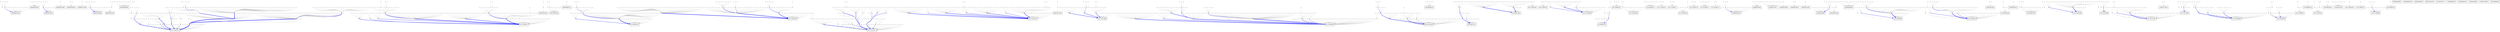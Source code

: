 digraph G {
node[shape=point, rank=same];
edge[color=gray];
"00000000010" -> "00000001011" ;
"00000000011" -> "00000001011" ;
"00000000110" -> "00000001111" ;
"00000000111" -> "00000001111" ;
"00000001010" -> "00000001001" ;
"00000001011" -> "00000001001" ;
"00000001100" -> "00000001000" ;
"00000001101" -> "00000001001" ;
"00000001110" -> "00000001001" ;
"00000010010" -> "00000011011" ;
"00000010011" -> "00000011011" ;
"00000010100" -> "00000010000" ;
"00000010101" -> "00000010001" ;
"00000010110" -> "00000011011" ;
"00000010111" -> "00000011011" ;
"00000011010" -> "00000011001" ;
"00000011100" -> "00000011000" ;
"00000011101" -> "00000011001" ;
"00000011110" -> "00000011001" ;
"00000011111" -> "00000011001" ;
"00000100010" -> "00000100000" ;
"00000100011" -> "00000100001" ;
"00000100101" -> "00000100100" ;
"00000100110" -> "00000100100" ;
"00000100111" -> "00000100101" ;
"00000101000" -> "00000000000" ;
"00000101001" -> "00000000000" ;
"00000101010" -> "00000001000" ;
"00000101011" -> "00000001001" ;
"00000101100" -> "00000000000" ;
"00000101101" -> "00000000000" ;
"00000101110" -> "00000001000" ;
"00000101111" -> "00000001001" ;
"00000110000" -> "00000100000" ;
"00000110001" -> "00000100000" ;
"00000110010" -> "00000100000" ;
"00000110011" -> "00000100001" ;
"00000110100" -> "00000100000" ;
"00000110101" -> "00000100000" ;
"00000110110" -> "00000100000" ;
"00000110111" -> "00000100001" ;
"00000111000" -> "00000000000" ;
"00000111001" -> "00000000000" ;
"00000111010" -> "00000001000" ;
"00000111011" -> "00000001001" ;
"00000111100" -> "00000000000" ;
"00000111101" -> "00000000000" ;
"00000111110" -> "00000001000" ;
"00000111111" -> "00000001001" ;
"00001000000" -> "00011000000" ;
"00001000010" -> "00011001011" ;
"00001000011" -> "00001001011" ;
"00001000100" -> "00010000100" ;
"00001000101" -> "00000000101" ;
"00001000110" -> "00010001111" ;
"00001000111" -> "00000001111" ;
"00001001000" -> "00011001000" ;
"00001001010" -> "00011001001" ;
"00001001011" -> "00001001001" ;
"00001001100" -> "00010001000" ;
"00001001101" -> "00000001001" ;
"00001001110" -> "00010001001" ;
"00001001111" -> "00000001001" ;
"00001010000" -> "00011010000" ;
"00001010010" -> "00011011011" ;
"00001010011" -> "00001011011" ;
"00001010100" -> "00010010000" ;
"00001010101" -> "00000010001" ;
"00001010110" -> "00010011011" ;
"00001010111" -> "00000011011" ;
"00001011000" -> "00011011000" ;
"00001011010" -> "00011011001" ;
"00001011011" -> "00001011001" ;
"00001011100" -> "00010011000" ;
"00001011101" -> "00000011001" ;
"00001011110" -> "00010011001" ;
"00001011111" -> "00000011001" ;
"00001100000" -> "00010100000" ;
"00001100001" -> "00000100000" ;
"00001100010" -> "00010100000" ;
"00001100011" -> "00000100001" ;
"00001100100" -> "00010100100" ;
"00001100101" -> "00000100100" ;
"00001100110" -> "00010100100" ;
"00001100111" -> "00000100101" ;
"00001101000" -> "00010000000" ;
"00001101001" -> "00000000000" ;
"00001101010" -> "00010001000" ;
"00001101011" -> "00000001001" ;
"00001101100" -> "00010000000" ;
"00001101101" -> "00000000000" ;
"00001101110" -> "00010001000" ;
"00001101111" -> "00000001001" ;
"00001110000" -> "00010100000" ;
"00001110001" -> "00000100000" ;
"00001110010" -> "00010100000" ;
"00001110011" -> "00000100001" ;
"00001110100" -> "00010100000" ;
"00001110101" -> "00000100000" ;
"00001110110" -> "00010100000" ;
"00001110111" -> "00000100001" ;
"00001111000" -> "00010000000" ;
"00001111001" -> "00000000000" ;
"00001111010" -> "00010001000" ;
"00001111011" -> "00000001001" ;
"00001111100" -> "00010000000" ;
"00001111101" -> "00000000000" ;
"00001111110" -> "00010001000" ;
"00001111111" -> "00000001001" ;
"00010000001" -> "00101000001" ;
"00010000010" -> "00111001011" ;
"00010000011" -> "00101001011" ;
"00010000100" -> "00110000100" ;
"00010000101" -> "00100000101" ;
"00010000110" -> "00110001111" ;
"00010000111" -> "00100001111" ;
"00010001001" -> "00101001001" ;
"00010001010" -> "00111001001" ;
"00010001011" -> "00101001001" ;
"00010001100" -> "00110001000" ;
"00010001101" -> "00100001001" ;
"00010001110" -> "00110001001" ;
"00010001111" -> "00100001001" ;
"00010010000" -> "00111010000" ;
"00010010001" -> "00101010001" ;
"00010010010" -> "00111011011" ;
"00010010011" -> "00101011011" ;
"00010010100" -> "00110010000" ;
"00010010101" -> "00100010001" ;
"00010010110" -> "00110011011" ;
"00010010111" -> "00100011011" ;
"00010011000" -> "00111011000" ;
"00010011001" -> "00101011001" ;
"00010011010" -> "00111011001" ;
"00010011011" -> "00101011001" ;
"00010011100" -> "00110011000" ;
"00010011101" -> "00100011001" ;
"00010011110" -> "00110011001" ;
"00010011111" -> "00100011001" ;
"00010100001" -> "00100100000" ;
"00010100010" -> "00110100000" ;
"00010100011" -> "00100100001" ;
"00010100100" -> "00110100100" ;
"00010100101" -> "00100100100" ;
"00010100110" -> "00110100100" ;
"00010100111" -> "00100100101" ;
"00010101000" -> "00110000000" ;
"00010101001" -> "00100000000" ;
"00010101010" -> "00110001000" ;
"00010101011" -> "00100001001" ;
"00010101100" -> "00110000000" ;
"00010101101" -> "00100000000" ;
"00010101110" -> "00110001000" ;
"00010101111" -> "00100001001" ;
"00010110000" -> "00110100000" ;
"00010110001" -> "00100100000" ;
"00010110010" -> "00110100000" ;
"00010110011" -> "00100100001" ;
"00010110100" -> "00110100000" ;
"00010110101" -> "00100100000" ;
"00010110110" -> "00110100000" ;
"00010110111" -> "00100100001" ;
"00010111000" -> "00110000000" ;
"00010111001" -> "00100000000" ;
"00010111010" -> "00110001000" ;
"00010111011" -> "00100001001" ;
"00010111100" -> "00110000000" ;
"00010111101" -> "00100000000" ;
"00010111110" -> "00110001000" ;
"00010111111" -> "00100001001" ;
"00011000000" -> "00111000000" ;
"00011000001" -> "00111000001" ;
"00011000010" -> "00111001011" ;
"00011000011" -> "00111001011" ;
"00011000100" -> "00111000100" ;
"00011000101" -> "00111000101" ;
"00011000110" -> "00111001111" ;
"00011000111" -> "00111001111" ;
"00011001000" -> "00111001000" ;
"00011001001" -> "00111001001" ;
"00011001010" -> "00111001001" ;
"00011001011" -> "00111001001" ;
"00011001100" -> "00111001000" ;
"00011001101" -> "00111001001" ;
"00011001110" -> "00111001001" ;
"00011001111" -> "00111001001" ;
"00011010000" -> "00111010000" ;
"00011010001" -> "00111010001" ;
"00011010010" -> "00111011011" ;
"00011010011" -> "00111011011" ;
"00011010100" -> "00111010000" ;
"00011010101" -> "00111010001" ;
"00011010110" -> "00111011011" ;
"00011010111" -> "00111011011" ;
"00011011000" -> "00111011000" ;
"00011011001" -> "00111011001" ;
"00011011010" -> "00111011001" ;
"00011011011" -> "00111011001" ;
"00011011100" -> "00111011000" ;
"00011011101" -> "00111011001" ;
"00011011110" -> "00111011001" ;
"00011011111" -> "00111011001" ;
"00011100000" -> "00111100000" ;
"00011100001" -> "00111100000" ;
"00011100010" -> "00111100000" ;
"00011100011" -> "00111100001" ;
"00011100100" -> "00110100100" ;
"00011100101" -> "00110100100" ;
"00011100110" -> "00110100100" ;
"00011100111" -> "00110100101" ;
"00011101000" -> "00111000000" ;
"00011101001" -> "00111000000" ;
"00011101010" -> "00111001000" ;
"00011101011" -> "00111001001" ;
"00011101100" -> "00110000000" ;
"00011101101" -> "00110000000" ;
"00011101110" -> "00110001000" ;
"00011101111" -> "00110001001" ;
"00011110000" -> "00111100000" ;
"00011110001" -> "00111100000" ;
"00011110010" -> "00111100000" ;
"00011110011" -> "00111100001" ;
"00011110100" -> "00110100000" ;
"00011110101" -> "00110100000" ;
"00011110110" -> "00110100000" ;
"00011110111" -> "00110100001" ;
"00011111000" -> "00111000000" ;
"00011111001" -> "00111000000" ;
"00011111010" -> "00111001000" ;
"00011111011" -> "00111001001" ;
"00011111100" -> "00110000000" ;
"00011111101" -> "00110000000" ;
"00011111110" -> "00110001000" ;
"00011111111" -> "00110001001" ;
"00100000001" -> "01100000001" ;
"00100000010" -> "01110001011" ;
"00100000011" -> "01100001011" ;
"00100000100" -> "00110000100" ;
"00100000110" -> "00110001111" ;
"00100001010" -> "01110001001" ;
"00100000000" -> "01110000000" [penwidth=3.52636, color=blue];
"00010100000" -> "00110100000" [penwidth=1.94591, color=blue];
"00010000000" -> "00111000000" [penwidth=1.60944, color=blue];
"00000001111" -> "00000001001" [penwidth=1.38629, color=blue];
"00000011011" -> "00000011001" [penwidth=1.79176, color=blue];
"00000100001" -> "00000100000" [penwidth=1.94591, color=blue];
"00010001000" -> "00111001000" [penwidth=1.79176, color=blue];
"00100000111" -> "00100001111" [penwidth=1.38629, color=blue];
"00100001000" -> "01110001000" [penwidth=2.30259, color=blue];
"00100001001" -> "01100001001" [penwidth=4.11087, color=blue];
"00100001011" -> "01100001001" [penwidth=1.94591, color=blue];
"00100001100" -> "00110001000" ;
"00100001101" -> "00100001001" ;
"00100001110" -> "00110001001" ;
"00100001111" -> "00100001001" [penwidth=2.70805, color=blue];
"00100010000" -> "01110010000" ;
"00100010001" -> "01100010001" [penwidth=2.07944, color=blue];
"00100010010" -> "01110011011" ;
"00100010011" -> "01100011011" [penwidth=1.38629, color=blue];
"00100010100" -> "00110010000" ;
"00100010101" -> "00100010001" ;
"00100010110" -> "00110011011" ;
"00100010111" -> "00100011011" ;
"00100011000" -> "01110011000" [penwidth=1.38629, color=blue];
"00100011001" -> "01100011001" [penwidth=2.99573, color=blue];
"00100011010" -> "01110011001" ;
"00100011011" -> "01100011001" [penwidth=2.89037, color=blue];
"00100011100" -> "00110011000" ;
"00100011101" -> "00100011001" ;
"00100011110" -> "00110011001" ;
"00100011111" -> "00100011001" ;
"00100100000" -> "01110100000" [penwidth=3.21888, color=blue];
"00100100001" -> "01100100000" [penwidth=2.70805, color=blue];
"00100100010" -> "01110100000" ;
"00100100011" -> "01100100001" [penwidth=1.38629, color=blue];
"00100100100" -> "00110100100" [penwidth=3.09104, color=blue];
"00100100101" -> "00100100100" [penwidth=2.30259, color=blue];
"00100100110" -> "00110100100" ;
"00100100111" -> "00100100101" [penwidth=1.38629, color=blue];
"00100101000" -> "01110000000" ;
"00100101001" -> "01100000000" ;
"00100101010" -> "01110001000" ;
"00100101011" -> "01100001001" ;
"00100101100" -> "00110000000" ;
"00100101101" -> "00100000000" ;
"00100101110" -> "00110001000" ;
"00100101111" -> "00100001001" ;
"00100110000" -> "01110100000" ;
"00100110001" -> "01100100000" ;
"00100110010" -> "01110100000" ;
"00100110011" -> "01100100001" ;
"00100110100" -> "00110100000" ;
"00100110101" -> "00100100000" ;
"00100110110" -> "00110100000" ;
"00100110111" -> "00100100001" ;
"00100111000" -> "01110000000" ;
"00100111001" -> "01100000000" ;
"00100111010" -> "01110001000" ;
"00100111011" -> "01100001001" ;
"00100111100" -> "00110000000" ;
"00100111101" -> "00100000000" ;
"00100111110" -> "00110001000" ;
"00100111111" -> "00100001001" ;
"00101000000" -> "01111000000" ;
"00101000001" -> "01111000001" [penwidth=1.38629, color=blue];
"00101000010" -> "01111001011" ;
"00101000011" -> "01111001011" ;
"00101000100" -> "00110000100" ;
"00101000101" -> "00110000101" ;
"00101000110" -> "00110001111" ;
"00101000111" -> "00110001111" ;
"00101001000" -> "01111001000" ;
"00101001001" -> "01111001001" [penwidth=2.07944, color=blue];
"00101001010" -> "01111001001" ;
"00101001011" -> "01111001001" [penwidth=1.38629, color=blue];
"00101001100" -> "00110001000" ;
"00101001101" -> "00110001001" ;
"00101001110" -> "00110001001" ;
"00101001111" -> "00110001001" ;
"00101010000" -> "01111010000" ;
"00101010001" -> "01111010001" [penwidth=1.38629, color=blue];
"00101010010" -> "01111011011" ;
"00101010011" -> "01111011011" ;
"00101010100" -> "00110010000" ;
"00101010101" -> "00110010001" ;
"00101010110" -> "00110011011" ;
"00101010111" -> "00110011011" ;
"00101011000" -> "01111011000" ;
"00101011001" -> "01111011001" [penwidth=2.19722, color=blue];
"00101011010" -> "01111011001" ;
"00101011011" -> "01111011001" [penwidth=1.38629, color=blue];
"00101011100" -> "00110011000" ;
"00101011101" -> "00110011001" ;
"00101011110" -> "00110011001" ;
"00101011111" -> "00110011001" ;
"00101100000" -> "01110100000" ;
"00101100001" -> "01110100000" ;
"00101100010" -> "01110100000" ;
"00101100011" -> "01110100001" ;
"00101100100" -> "00110100100" ;
"00101100101" -> "00110100100" ;
"00101100110" -> "00110100100" ;
"00101100111" -> "00110100101" ;
"00101101000" -> "01110000000" ;
"00101101001" -> "01110000000" ;
"00101101010" -> "01110001000" ;
"00101101011" -> "01110001001" ;
"00101101100" -> "00110000000" ;
"00101101101" -> "00110000000" ;
"00101101110" -> "00110001000" ;
"00101101111" -> "00110001001" ;
"00101110000" -> "01110100000" ;
"00101110001" -> "01110100000" ;
"00101110010" -> "01110100000" ;
"00101110011" -> "01110100001" ;
"00101110100" -> "00110100000" ;
"00101110101" -> "00110100000" ;
"00101110110" -> "00110100000" ;
"00101110111" -> "00110100001" ;
"00101111000" -> "01110000000" ;
"00101111001" -> "01110000000" ;
"00101111010" -> "01110001000" ;
"00101111011" -> "01110001001" ;
"00101111100" -> "00110000000" ;
"00101111101" -> "00110000000" ;
"00101111110" -> "00110001000" ;
"00101111111" -> "00110001001" ;
"00110000000" -> "01111000000" [penwidth=4.04305, color=blue];
"00110000001" -> "01111000001" ;
"00110000010" -> "01111001011" ;
"00110000011" -> "01111001011" ;
"00110000110" -> "00110001111" ;
"00110000111" -> "00110001111" ;
"00110001000" -> "01111001000" [penwidth=3.91202, color=blue];
"00110001001" -> "01111001001" [penwidth=3.98898, color=blue];
"00110001010" -> "01111001001" ;
"00110001011" -> "01111001001" ;
"00110001100" -> "00110001000" ;
"00110001101" -> "00110001001" ;
"00110001110" -> "00110001001" ;
"00110001111" -> "00110001001" [penwidth=2.94444, color=blue];
"00110010000" -> "01111010000" [penwidth=2.30259, color=blue];
"00110010001" -> "01111010001" [penwidth=1.60944, color=blue];
"00110010010" -> "01111011011" ;
"00110010011" -> "01111011011" ;
"00110010100" -> "00110010000" ;
"00110010101" -> "00110010001" ;
"00110010110" -> "00110011011" ;
"00110010111" -> "00110011011" ;
"00110011000" -> "01111011000" [penwidth=2.48491, color=blue];
"00110011001" -> "01111011001" [penwidth=2.89037, color=blue];
"00110011010" -> "01111011001" ;
"00110011011" -> "01111011001" [penwidth=2.89037, color=blue];
"00110011100" -> "00110011000" ;
"00110011101" -> "00110011001" ;
"00110011110" -> "00110011001" ;
"00110011111" -> "00110011001" ;
"00110100000" -> "01110100000" [penwidth=4.04305, color=blue];
"00110100001" -> "01110100000" [penwidth=2.19722, color=blue];
"00110100010" -> "01110100000" [penwidth=1.38629, color=blue];
"00110100011" -> "01110100001" ;
"00110100101" -> "00110100100" [penwidth=2.30259, color=blue];
"00110100110" -> "00110100100" [penwidth=1.38629, color=blue];
"00110100111" -> "00110100101" ;
"00110101000" -> "01110000000" ;
"00110101001" -> "01110000000" ;
"00110101010" -> "01110001000" ;
"00110101011" -> "01110001001" ;
"00110101100" -> "00110000000" ;
"00110101101" -> "00110000000" ;
"00110101110" -> "00110001000" ;
"00110101111" -> "00110001001" ;
"00110110000" -> "01110100000" ;
"00110110001" -> "01110100000" ;
"00110110010" -> "01110100000" ;
"00110110011" -> "01110100001" ;
"00110110100" -> "00110100000" ;
"00110110101" -> "00110100000" ;
"00110110110" -> "00110100000" ;
"00110110111" -> "00110100001" ;
"00110111000" -> "01110000000" ;
"00110111001" -> "01110000000" ;
"00110111010" -> "01110001000" ;
"00110111011" -> "01110001001" ;
"00110111100" -> "00110000000" ;
"00110111101" -> "00110000000" ;
"00110111110" -> "00110001000" ;
"00110111111" -> "00110001001" ;
"00111000000" -> "01111000000" [penwidth=2.94444, color=blue];
"00111000001" -> "01111000001" ;
"00111000010" -> "01111001011" ;
"00111000011" -> "01111001011" ;
"00111000110" -> "00111001111" ;
"00111000111" -> "00111001111" ;
"00111001000" -> "01111001000" [penwidth=3.04452, color=blue];
"00111001001" -> "01111001001" [penwidth=3.71357, color=blue];
"00111001010" -> "01111001001" ;
"00111001011" -> "01111001001" [penwidth=2.30259, color=blue];
"00111001100" -> "00111001000" ;
"00111001101" -> "00111001001" ;
"00111001110" -> "00111001001" ;
"00111001111" -> "00111001001" [penwidth=2.56495, color=blue];
"00111010000" -> "01111010000" [penwidth=2.48491, color=blue];
"00111010001" -> "01111010001" [penwidth=1.94591, color=blue];
"00111010010" -> "01111011011" ;
"00111010011" -> "01111011011" ;
"00111010100" -> "00111010000" ;
"00111010101" -> "00111010001" ;
"00111010110" -> "00111011011" ;
"00111010111" -> "00111011011" ;
"00111011000" -> "01111011000" [penwidth=2.56495, color=blue];
"00111011001" -> "01111011001" [penwidth=3.21888, color=blue];
"00111011010" -> "01111011001" ;
"00111011011" -> "01111011001" [penwidth=2.99573, color=blue];
"00111011100" -> "00111011000" ;
"00111011101" -> "00111011001" ;
"00111011110" -> "00111011001" ;
"00111011111" -> "00111011001" ;
"00111100000" -> "01111100000" [penwidth=2.56495, color=blue];
"00111100001" -> "01111100000" [penwidth=1.60944, color=blue];
"00111100010" -> "01111100000" ;
"00111100011" -> "01111100001" ;
"00111100100" -> "00110100100" ;
"00111100101" -> "00110100100" ;
"00111100110" -> "00110100100" ;
"00111100111" -> "00110100101" ;
"00111101000" -> "01111000000" ;
"00111101001" -> "01111000000" ;
"00111101010" -> "01111001000" ;
"00111101011" -> "01111001001" ;
"00111101100" -> "00110000000" ;
"00111101101" -> "00110000000" ;
"00111101110" -> "00110001000" ;
"00111101111" -> "00110001001" ;
"00111110000" -> "01111100000" ;
"00111110001" -> "01111100000" ;
"00111110010" -> "01111100000" ;
"00111110011" -> "01111100001" ;
"00111110100" -> "00110100000" ;
"00111110101" -> "00110100000" ;
"00111110110" -> "00110100000" ;
"00111110111" -> "00110100001" ;
"00111111000" -> "01111000000" ;
"00111111001" -> "01111000000" ;
"00111111010" -> "01111001000" ;
"00111111011" -> "01111001001" ;
"00111111100" -> "00110000000" ;
"00111111101" -> "00110000000" ;
"00111111110" -> "00110001000" ;
"00111111111" -> "00110001001" ;
"01000000000" -> "01100000010" ;
"01000000001" -> "01100000011" ;
"01000000010" -> "01100001011" ;
"01000000011" -> "01100001011" ;
"01000000100" -> "00100000110" ;
"01000000101" -> "00100000111" ;
"01000000110" -> "00100001111" ;
"01000000111" -> "00100001111" ;
"01000001000" -> "01100001000" ;
"01000001001" -> "01100001001" ;
"01000001010" -> "01100001011" ;
"01000001011" -> "01100001011" ;
"01000001100" -> "00100001000" ;
"01000001101" -> "00100001001" ;
"01000001110" -> "00100001011" ;
"01000001111" -> "00100001011" ;
"01000010000" -> "01100010010" ;
"01000010001" -> "01100010011" ;
"01000010010" -> "01100011011" ;
"01000010011" -> "01100011011" ;
"01000010100" -> "00100010010" ;
"01000010101" -> "00100010011" ;
"01000010110" -> "00100011011" ;
"01000010111" -> "00100011011" ;
"01000011000" -> "01100011000" ;
"01000011001" -> "01100011001" ;
"01000011010" -> "01100011011" ;
"01000011011" -> "01100011011" ;
"01000011100" -> "00100011000" ;
"01000011101" -> "00100011001" ;
"01000011110" -> "00100011011" ;
"01000011111" -> "00100011011" ;
"01000100000" -> "01100100000" ;
"01000100001" -> "01100100000" ;
"01000100010" -> "01100100010" ;
"01000100011" -> "01100100011" ;
"01000100100" -> "00100100100" ;
"01000100101" -> "00100100100" ;
"01000100110" -> "00100100110" ;
"01000100111" -> "00100100111" ;
"01000101000" -> "01100000000" ;
"01000101001" -> "01100000000" ;
"01000101010" -> "01100001000" ;
"01000101011" -> "01100001001" ;
"01000101100" -> "00100000000" ;
"01000101101" -> "00100000000" ;
"01000101110" -> "00100001000" ;
"01000101111" -> "00100001001" ;
"01000110000" -> "01100100000" ;
"01000110001" -> "01100100000" ;
"01000110010" -> "01100100010" ;
"01000110011" -> "01100100011" ;
"01000110100" -> "00100100000" ;
"01000110101" -> "00100100000" ;
"01000110110" -> "00100100010" ;
"01000110111" -> "00100100011" ;
"01000111000" -> "01100000000" ;
"01000111001" -> "01100000000" ;
"01000111010" -> "01100001000" ;
"01000111011" -> "01100001001" ;
"01000111100" -> "00100000000" ;
"01000111101" -> "00100000000" ;
"01000111110" -> "00100001000" ;
"01000111111" -> "00100001001" ;
"01001000000" -> "01111000010" ;
"01001000001" -> "01101000011" ;
"01001000010" -> "01111001011" ;
"01001000011" -> "01101001011" ;
"01001000100" -> "00110000110" ;
"01001000101" -> "00100000111" ;
"01001000110" -> "00110001111" ;
"01001000111" -> "00100001111" ;
"01001001000" -> "01111001000" ;
"01001001001" -> "01101001001" ;
"01001001010" -> "01111001011" ;
"01001001011" -> "01101001011" ;
"01001001100" -> "00110001000" ;
"01001001101" -> "00100001001" ;
"01001001110" -> "00110001011" ;
"01001001111" -> "00100001011" ;
"01001010000" -> "01111010010" ;
"01001010001" -> "01101010011" ;
"01001010010" -> "01111011011" ;
"01001010011" -> "01101011011" ;
"01001010100" -> "00110010010" ;
"01001010101" -> "00100010011" ;
"01001010110" -> "00110011011" ;
"01001010111" -> "00100011011" ;
"01001011000" -> "01111011000" ;
"01001011001" -> "01101011001" ;
"01001011010" -> "01111011011" ;
"01001011011" -> "01101011011" ;
"01001011100" -> "00110011000" ;
"01001011101" -> "00100011001" ;
"01001011110" -> "00110011011" ;
"01001011111" -> "00100011011" ;
"01001100000" -> "01110100000" ;
"01001100001" -> "01100100000" ;
"01001100010" -> "01110100010" ;
"01001100011" -> "01100100011" ;
"01001100100" -> "00110100100" ;
"01001100101" -> "00100100100" ;
"01001100110" -> "00110100110" ;
"01001100111" -> "00100100111" ;
"01001101000" -> "01110000000" ;
"01001101001" -> "01100000000" ;
"01001101010" -> "01110001000" ;
"01001101011" -> "01100001001" ;
"01001101100" -> "00110000000" ;
"01001101101" -> "00100000000" ;
"01001101110" -> "00110001000" ;
"01001101111" -> "00100001001" ;
"01001110000" -> "01110100000" ;
"01001110001" -> "01100100000" ;
"01001110010" -> "01110100010" ;
"01001110011" -> "01100100011" ;
"01001110100" -> "00110100000" ;
"01001110101" -> "00100100000" ;
"01001110110" -> "00110100010" ;
"01001110111" -> "00100100011" ;
"01001111000" -> "01110000000" ;
"01001111001" -> "01100000000" ;
"01001111010" -> "01110001000" ;
"01001111011" -> "01100001001" ;
"01001111100" -> "00110000000" ;
"01001111101" -> "00100000000" ;
"01001111110" -> "00110001000" ;
"01001111111" -> "00100001001" ;
"01010000000" -> "01111000010" ;
"01010000001" -> "01101000011" ;
"01010000010" -> "01111001011" ;
"01010000011" -> "01101001011" ;
"01010000100" -> "00110000110" ;
"01010000101" -> "00100000111" ;
"01010000110" -> "00110001111" ;
"01010000111" -> "00100001111" ;
"01010001000" -> "01111001000" ;
"01010001001" -> "01101001001" ;
"01010001010" -> "01111001011" ;
"01010001011" -> "01101001011" ;
"01010001100" -> "00110001000" ;
"01010001101" -> "00100001001" ;
"01010001110" -> "00110001011" ;
"01010001111" -> "00100001011" ;
"01010010000" -> "01111010010" ;
"01010010001" -> "01101010011" ;
"01010010010" -> "01111011011" ;
"01010010011" -> "01101011011" ;
"01010010100" -> "00110010010" ;
"01010010101" -> "00100010011" ;
"01010010110" -> "00110011011" ;
"01010010111" -> "00100011011" ;
"01010011000" -> "01111011000" ;
"01010011001" -> "01101011001" ;
"01010011010" -> "01111011011" ;
"01010011011" -> "01101011011" ;
"01010011100" -> "00110011000" ;
"01010011101" -> "00100011001" ;
"01010011110" -> "00110011011" ;
"01010011111" -> "00100011011" ;
"01010100000" -> "01110100000" ;
"01010100001" -> "01100100000" ;
"01010100010" -> "01110100010" ;
"01010100011" -> "01100100011" ;
"01010100100" -> "00110100100" ;
"01010100101" -> "00100100100" ;
"01010100110" -> "00110100110" ;
"01010100111" -> "00100100111" ;
"01010101000" -> "01110000000" ;
"01010101001" -> "01100000000" ;
"01010101010" -> "01110001000" ;
"01010101011" -> "01100001001" ;
"01010101100" -> "00110000000" ;
"01010101101" -> "00100000000" ;
"01010101110" -> "00110001000" ;
"01010101111" -> "00100001001" ;
"01010110000" -> "01110100000" ;
"01010110001" -> "01100100000" ;
"01010110010" -> "01110100010" ;
"01010110011" -> "01100100011" ;
"01010110100" -> "00110100000" ;
"01010110101" -> "00100100000" ;
"01010110110" -> "00110100010" ;
"01010110111" -> "00100100011" ;
"01010111000" -> "01110000000" ;
"01010111001" -> "01100000000" ;
"01010111010" -> "01110001000" ;
"01010111011" -> "01100001001" ;
"01010111100" -> "00110000000" ;
"01010111101" -> "00100000000" ;
"01010111110" -> "00110001000" ;
"01010111111" -> "00100001001" ;
"01011000000" -> "01111000010" ;
"01011000001" -> "01111000011" ;
"01011000010" -> "01111001011" ;
"01011000011" -> "01111001011" ;
"01011000100" -> "00111000110" ;
"01011000101" -> "00111000111" ;
"01011000110" -> "00111001111" ;
"01011000111" -> "00111001111" ;
"01011001000" -> "01111001000" ;
"01011001001" -> "01111001001" ;
"01011001010" -> "01111001011" ;
"01011001011" -> "01111001011" ;
"01011001100" -> "00111001000" ;
"01011001101" -> "00111001001" ;
"01011001110" -> "00111001011" ;
"01011001111" -> "00111001011" ;
"01011010000" -> "01111010010" ;
"01011010001" -> "01111010011" ;
"01011010010" -> "01111011011" ;
"01011010011" -> "01111011011" ;
"01011010100" -> "00111010010" ;
"01011010101" -> "00111010011" ;
"01011010110" -> "00111011011" ;
"01011010111" -> "00111011011" ;
"01011011000" -> "01111011000" ;
"01011011001" -> "01111011001" ;
"01011011010" -> "01111011011" ;
"01011011011" -> "01111011011" ;
"01011011100" -> "00111011000" ;
"01011011101" -> "00111011001" ;
"01011011110" -> "00111011011" ;
"01011011111" -> "00111011011" ;
"01011100000" -> "01111100000" ;
"01011100001" -> "01111100000" ;
"01011100010" -> "01111100010" ;
"01011100011" -> "01111100011" ;
"01011100100" -> "00110100100" ;
"01011100101" -> "00110100100" ;
"01011100110" -> "00110100110" ;
"01011100111" -> "00110100111" ;
"01011101000" -> "01111000000" ;
"01011101001" -> "01111000000" ;
"01011101010" -> "01111001000" ;
"01011101011" -> "01111001001" ;
"01011101100" -> "00110000000" ;
"01011101101" -> "00110000000" ;
"01011101110" -> "00110001000" ;
"01011101111" -> "00110001001" ;
"01011110000" -> "01111100000" ;
"01011110001" -> "01111100000" ;
"01011110010" -> "01111100010" ;
"01011110011" -> "01111100011" ;
"01011110100" -> "00110100000" ;
"01011110101" -> "00110100000" ;
"01011110110" -> "00110100010" ;
"01011110111" -> "00110100011" ;
"01011111000" -> "01111000000" ;
"01011111001" -> "01111000000" ;
"01011111010" -> "01111001000" ;
"01011111011" -> "01111001001" ;
"01011111100" -> "00110000000" ;
"01011111101" -> "00110000000" ;
"01011111110" -> "00110001000" ;
"01011111111" -> "00110001001" ;
"01100000000" -> "01110000010" [penwidth=2.83321, color=blue];
"01100000001" -> "01100000011" [penwidth=1.38629, color=blue];
"01100000010" -> "01110001011" ;
"01100000011" -> "01100001011" [penwidth=1.79176, color=blue];
"01100000100" -> "01110000110" ;
"01100000101" -> "01100000111" ;
"01100000110" -> "01110001111" ;
"01100000111" -> "01100001111" ;
"01100001000" -> "01110001000" [penwidth=1.38629, color=blue];
"01100001010" -> "01110001011" ;
"01100001100" -> "01110001000" ;
"01100001101" -> "01100001001" ;
"01100001110" -> "01110001011" ;
"01100001111" -> "01100001011" ;
"01100010000" -> "01110010010" ;
"01100010001" -> "01100010011" [penwidth=2.30259, color=blue];
"01100010010" -> "01110011011" ;
"01100010011" -> "01100011011" [penwidth=2.56495, color=blue];
"01100010100" -> "01110010010" ;
"01100010101" -> "01100010011" ;
"01100010110" -> "01110011011" ;
"01100010111" -> "01100011011" ;
"01100011000" -> "01110011000" ;
"01100011010" -> "01110011011" ;
"01100011100" -> "01110011000" ;
"01100011101" -> "01100011001" ;
"01100011110" -> "01110011011" ;
"01100011111" -> "01100011011" ;
"01100100000" -> "01110100000" [penwidth=3.61092, color=blue];
"01100100001" -> "01100100000" [penwidth=2.07944, color=blue];
"01100100010" -> "01110100010" ;
"01100100100" -> "01110100100" ;
"01100100101" -> "01100100100" ;
"01100100110" -> "01110100110" ;
"01100101000" -> "01110000000" ;
"01100101001" -> "01100000000" ;
"01100101010" -> "01110001000" ;
"01100101011" -> "01100001001" ;
"01100101100" -> "01110000000" ;
"01100101101" -> "01100000000" ;
"01100101110" -> "01110001000" ;
"01100101111" -> "01100001001" ;
"01100110000" -> "01110100000" ;
"01100110001" -> "01100100000" ;
"01100110010" -> "01110100010" ;
"01100110011" -> "01100100011" ;
"01100110100" -> "01110100000" ;
"01100110101" -> "01100100000" ;
"01100110110" -> "01110100010" ;
"01100110111" -> "01100100011" ;
"01100111000" -> "01110000000" ;
"01100111001" -> "01100000000" ;
"01100111010" -> "01110001000" ;
"01100111011" -> "01100001001" ;
"01100111100" -> "01110000000" ;
"01100111101" -> "01100000000" ;
"01100111110" -> "01110001000" ;
"01100111111" -> "01100001001" ;
"01101000000" -> "01111000010" ;
"01101000001" -> "01111000011" ;
"01101000010" -> "01111001011" ;
"01101000011" -> "01111001011" ;
"01101000100" -> "01110000110" ;
"01101000101" -> "01110000111" ;
"01101000110" -> "01110001111" ;
"01101000111" -> "01110001111" ;
"01101001000" -> "01111001000" ;
"01101001001" -> "01111001001" ;
"01101001010" -> "01111001011" ;
"01101001011" -> "01111001011" [penwidth=1.60944, color=blue];
"01101001100" -> "01110001000" ;
"01101001101" -> "01110001001" ;
"01101001110" -> "01110001011" ;
"01101001111" -> "01110001011" ;
"01101010000" -> "01111010010" ;
"01101010001" -> "01111010011" ;
"01101010010" -> "01111011011" ;
"01101010011" -> "01111011011" ;
"01101010100" -> "01110010010" ;
"01101010101" -> "01110010011" ;
"01101010110" -> "01110011011" ;
"01101010111" -> "01110011011" ;
"01101011000" -> "01111011000" ;
"01101011001" -> "01111011001" ;
"01101011010" -> "01111011011" ;
"01101011011" -> "01111011011" [penwidth=1.60944, color=blue];
"01101011100" -> "01110011000" ;
"01101011101" -> "01110011001" ;
"01101011110" -> "01110011011" ;
"01101011111" -> "01110011011" ;
"01101100000" -> "01110100000" ;
"01101100001" -> "01110100000" ;
"01101100010" -> "01110100010" ;
"01101100011" -> "01110100011" ;
"01101100100" -> "01110100100" ;
"01101100101" -> "01110100100" ;
"01101100110" -> "01110100110" ;
"01101100111" -> "01110100111" ;
"01101101000" -> "01110000000" ;
"01101101001" -> "01110000000" ;
"01101101010" -> "01110001000" ;
"01101101011" -> "01110001001" ;
"01101101100" -> "01110000000" ;
"01101101101" -> "01110000000" ;
"01101101110" -> "01110001000" ;
"01101101111" -> "01110001001" ;
"01101110000" -> "01110100000" ;
"01101110001" -> "01110100000" ;
"01101110010" -> "01110100010" ;
"01101110011" -> "01110100011" ;
"01101110100" -> "01110100000" ;
"01101110101" -> "01110100000" ;
"01101110110" -> "01110100010" ;
"01101110111" -> "01110100011" ;
"01101111000" -> "01110000000" ;
"01101111001" -> "01110000000" ;
"01101111010" -> "01110001000" ;
"01101111011" -> "01110001001" ;
"01101111100" -> "01110000000" ;
"01101111101" -> "01110000000" ;
"01101111110" -> "01110001000" ;
"01101111111" -> "01110001001" ;
"01110000000" -> "01111000010" [penwidth=4.43082, color=blue];
"01110000001" -> "01111000011" ;
"01110000010" -> "01111001011" [penwidth=2.89037, color=blue];
"01110000011" -> "01111001011" ;
"01110000100" -> "01110000110" ;
"01110000101" -> "01110000111" ;
"01110000110" -> "01110001111" [penwidth=1.38629, color=blue];
"01110000111" -> "01110001111" ;
"01110001000" -> "01111001000" [penwidth=3.89182, color=blue];
"01110001001" -> "01111001001" [penwidth=3.13549, color=blue];
"01110001010" -> "01111001011" ;
"01110001011" -> "01111001011" [penwidth=3.04452, color=blue];
"01110001100" -> "01110001000" ;
"01110001101" -> "01110001001" ;
"01110001110" -> "01110001011" ;
"01110001111" -> "01110001011" [penwidth=2.3979, color=blue];
"01110010000" -> "01111010010" [penwidth=1.60944, color=blue];
"01110010001" -> "01111010011" ;
"01110010010" -> "01111011011" [penwidth=1.60944, color=blue];
"01110010011" -> "01111011011" ;
"01110010100" -> "01110010010" ;
"01110010101" -> "01110010011" ;
"01110010110" -> "01110011011" ;
"01110010111" -> "01110011011" ;
"01110011000" -> "01111011000" [penwidth=2.3979, color=blue];
"01110011001" -> "01111011001" [penwidth=1.60944, color=blue];
"01110011010" -> "01111011011" ;
"01110011011" -> "01111011011" [penwidth=2.83321, color=blue];
"01110011100" -> "01110011000" ;
"01110011101" -> "01110011001" ;
"01110011110" -> "01110011011" ;
"01110011111" -> "01110011011" ;
"01110100001" -> "01110100000" [penwidth=2.30259, color=blue];
"01110100101" -> "01110100100" ;
"01110101000" -> "01110000000" ;
"01110101001" -> "01110000000" ;
"01110101010" -> "01110001000" ;
"01110101011" -> "01110001001" ;
"01110101100" -> "01110000000" ;
"01110101101" -> "01110000000" ;
"01110101110" -> "01110001000" ;
"01110101111" -> "01110001001" ;
"01110110000" -> "01110100000" ;
"01110110001" -> "01110100000" ;
"01110110010" -> "01110100010" ;
"01110110011" -> "01110100011" ;
"01110110100" -> "01110100000" ;
"01110110101" -> "01110100000" ;
"01110110110" -> "01110100010" ;
"01110110111" -> "01110100011" ;
"01110111000" -> "01110000000" ;
"01110111001" -> "01110000000" ;
"01110111010" -> "01110001000" ;
"01110111011" -> "01110001001" ;
"01110111100" -> "01110000000" ;
"01110111101" -> "01110000000" ;
"01110111110" -> "01110001000" ;
"01110111111" -> "01110001001" ;
"01111000000" -> "01111000010" [penwidth=4.57471, color=blue];
"01111000001" -> "01111000011" [penwidth=2.48491, color=blue];
"01111000010" -> "01111001011" [penwidth=5.22575, color=blue];
"01111000011" -> "01111001011" [penwidth=2.77259, color=blue];
"01111000100" -> "01111000110" ;
"01111000101" -> "01111000111" ;
"01111000110" -> "01111001111" ;
"01111000111" -> "01111001111" ;
"01111001010" -> "01111001011" ;
"01111001100" -> "01111001000" ;
"01111001101" -> "01111001001" ;
"01111001110" -> "01111001011" ;
"01111001111" -> "01111001011" [penwidth=1.60944, color=blue];
"01111010000" -> "01111010010" [penwidth=3.29584, color=blue];
"01111010001" -> "01111010011" [penwidth=2.99573, color=blue];
"01111010010" -> "01111011011" [penwidth=3.63759, color=blue];
"01111010011" -> "01111011011" [penwidth=3.21888, color=blue];
"01111010100" -> "01111010010" ;
"01111010101" -> "01111010011" ;
"01111010110" -> "01111011011" ;
"01111010111" -> "01111011011" ;
"01111011010" -> "01111011011" ;
"01111011100" -> "01111011000" ;
"01111011101" -> "01111011001" ;
"01111011110" -> "01111011011" ;
"01111011111" -> "01111011011" ;
"01111100001" -> "01111100000" [penwidth=1.60944, color=blue];
"01111100100" -> "01110100100" ;
"01111100101" -> "01110100100" ;
"01111100110" -> "01110100110" ;
"01111100111" -> "01110100111" ;
"01111101000" -> "01111000000" ;
"01111101001" -> "01111000000" ;
"01111101010" -> "01111001000" ;
"01111101011" -> "01111001001" ;
"01111101100" -> "01110000000" ;
"01111101101" -> "01110000000" ;
"01111101110" -> "01110001000" ;
"01111101111" -> "01110001001" ;
"01111110000" -> "01111100000" ;
"01111110001" -> "01111100000" ;
"01111110010" -> "01111100010" ;
"01111110011" -> "01111100011" ;
"01111110100" -> "01110100000" ;
"01111110101" -> "01110100000" ;
"01111110110" -> "01110100010" ;
"01111110111" -> "01110100011" ;
"01111111000" -> "01111000000" ;
"01111111001" -> "01111000000" ;
"01111111010" -> "01111001000" ;
"01111111011" -> "01111001001" ;
"01111111100" -> "01110000000" ;
"01111111101" -> "01110000000" ;
"01111111110" -> "01110001000" ;
"01111111111" -> "01110001001" ;
"10000000010" -> "10000001001" ;
"10000000011" -> "10000001001" ;
"10000000110" -> "10000001101" ;
"10000000111" -> "10000001101" ;
"10000001010" -> "10000001001" ;
"10000001011" -> "10000001001" ;
"10000001100" -> "10000001000" ;
"10000001101" -> "10000001001" [penwidth=1.38629, color=blue];
"10000001110" -> "10000001001" ;
"10000001111" -> "10000001001" ;
"10000010010" -> "10000011001" ;
"10000010011" -> "10000011001" ;
"10000010100" -> "10000010000" ;
"10000010101" -> "10000010001" ;
"10000010110" -> "10000011001" ;
"10000010111" -> "10000011001" ;
"10000011010" -> "10000011001" ;
"10000011011" -> "10000011001" ;
"10000011100" -> "10000011000" ;
"10000011101" -> "10000011001" ;
"10000011110" -> "10000011001" ;
"10000011111" -> "10000011001" ;
"10000100001" -> "10000100000" [penwidth=1.94591, color=blue];
"10000100010" -> "10000100000" ;
"10000100011" -> "10000100001" ;
"10000100101" -> "10000100100" ;
"10000100110" -> "10000100100" ;
"10000100111" -> "10000100101" ;
"10000101000" -> "10000000000" ;
"10000101001" -> "10000000000" ;
"10000101010" -> "10000001000" ;
"10000101011" -> "10000001001" ;
"10000101100" -> "10000000000" ;
"10000101101" -> "10000000000" ;
"10000101110" -> "10000001000" ;
"10000101111" -> "10000001001" ;
"10000110000" -> "10000100000" ;
"10000110001" -> "10000100000" ;
"10000110010" -> "10000100000" ;
"10000110011" -> "10000100001" ;
"10000110100" -> "10000100000" ;
"10000110101" -> "10000100000" ;
"10000110110" -> "10000100000" ;
"10000110111" -> "10000100001" ;
"10000111000" -> "10000000000" ;
"10000111001" -> "10000000000" ;
"10000111010" -> "10000001000" ;
"10000111011" -> "10000001001" ;
"10000111100" -> "10000000000" ;
"10000111101" -> "10000000000" ;
"10000111110" -> "10000001000" ;
"10000111111" -> "10000001001" ;
"10001000000" -> "10011000000" ;
"10001000010" -> "10011001001" ;
"10001000011" -> "10001001001" ;
"10001000100" -> "10010000100" ;
"10001000101" -> "10000000101" ;
"10001000110" -> "10010001101" ;
"10001000111" -> "10000001101" ;
"10001001000" -> "10011001000" ;
"10001001010" -> "10011001001" ;
"10001001011" -> "10001001001" ;
"10001001100" -> "10010001000" ;
"10001001101" -> "10000001001" ;
"10001001110" -> "10010001001" ;
"10001001111" -> "10000001001" ;
"10001010000" -> "10011010000" ;
"10001010010" -> "10011011001" ;
"10001010011" -> "10001011001" ;
"10001010100" -> "10010010000" ;
"10001010101" -> "10000010001" ;
"10001010110" -> "10010011001" ;
"10001010111" -> "10000011001" ;
"10001011000" -> "10011011000" ;
"10001011010" -> "10011011001" ;
"10001011011" -> "10001011001" ;
"10001011100" -> "10010011000" ;
"10001011101" -> "10000011001" ;
"10001011110" -> "10010011001" ;
"10001011111" -> "10000011001" ;
"10001100000" -> "10010100000" ;
"10001100001" -> "10000100000" ;
"10001100010" -> "10010100000" ;
"10001100011" -> "10000100001" ;
"10001100100" -> "10010100100" ;
"10001100101" -> "10000100100" ;
"10001100110" -> "10010100100" ;
"10001100111" -> "10000100101" ;
"10001101000" -> "10010000000" ;
"10001101001" -> "10000000000" ;
"10001101010" -> "10010001000" ;
"10001101011" -> "10000001001" ;
"10001101100" -> "10010000000" ;
"10001101101" -> "10000000000" ;
"10001101110" -> "10010001000" ;
"10001101111" -> "10000001001" ;
"10001110000" -> "10010100000" ;
"10001110001" -> "10000100000" ;
"10001110010" -> "10010100000" ;
"10001110011" -> "10000100001" ;
"10001110100" -> "10010100000" ;
"10001110101" -> "10000100000" ;
"10001110110" -> "10010100000" ;
"10001110111" -> "10000100001" ;
"10001111000" -> "10010000000" ;
"10001111001" -> "10000000000" ;
"10001111010" -> "10010001000" ;
"10001111011" -> "10000001001" ;
"10001111100" -> "10010000000" ;
"10001111101" -> "10000000000" ;
"10001111110" -> "10010001000" ;
"10001111111" -> "10000001001" ;
"10010000000" -> "10111000000" [penwidth=1.60944, color=blue];
"10010000001" -> "10101000001" ;
"10010000010" -> "10111001001" ;
"10010000011" -> "10101001001" ;
"10010000100" -> "10110000100" ;
"10010000101" -> "10100000101" ;
"10010000110" -> "10110001101" ;
"10010000111" -> "10100001101" ;
"10010001000" -> "10111001000" [penwidth=1.79176, color=blue];
"10010001001" -> "10101001001" ;
"10010001010" -> "10111001001" ;
"10010001011" -> "10101001001" ;
"10010001100" -> "10110001000" ;
"10010001101" -> "10100001001" ;
"10010001110" -> "10110001001" ;
"10010001111" -> "10100001001" ;
"10010010000" -> "10111010000" ;
"10010010001" -> "10101010001" ;
"10010010010" -> "10111011001" ;
"10010010011" -> "10101011001" ;
"10010010100" -> "10110010000" ;
"10010010101" -> "10100010001" ;
"10010010110" -> "10110011001" ;
"10010010111" -> "10100011001" ;
"10010011000" -> "10111011000" ;
"10010011001" -> "10101011001" ;
"10010011010" -> "10111011001" ;
"10010011011" -> "10101011001" ;
"10010011100" -> "10110011000" ;
"10010011101" -> "10100011001" ;
"10010011110" -> "10110011001" ;
"10010011111" -> "10100011001" ;
"10010100000" -> "10110100000" [penwidth=1.94591, color=blue];
"10010100001" -> "10100100000" ;
"10010100010" -> "10110100000" ;
"10010100011" -> "10100100001" ;
"10010100100" -> "10110100100" ;
"10010100101" -> "10100100100" ;
"10010100110" -> "10110100100" ;
"10010100111" -> "10100100101" ;
"10010101000" -> "10110000000" ;
"10010101001" -> "10100000000" ;
"10010101010" -> "10110001000" ;
"10010101011" -> "10100001001" ;
"10010101100" -> "10110000000" ;
"10010101101" -> "10100000000" ;
"10010101110" -> "10110001000" ;
"10010101111" -> "10100001001" ;
"10010110000" -> "10110100000" ;
"10010110001" -> "10100100000" ;
"10010110010" -> "10110100000" ;
"10010110011" -> "10100100001" ;
"10010110100" -> "10110100000" ;
"10010110101" -> "10100100000" ;
"10010110110" -> "10110100000" ;
"10010110111" -> "10100100001" ;
"10010111000" -> "10110000000" ;
"10010111001" -> "10100000000" ;
"10010111010" -> "10110001000" ;
"10010111011" -> "10100001001" ;
"10010111100" -> "10110000000" ;
"10010111101" -> "10100000000" ;
"10010111110" -> "10110001000" ;
"10010111111" -> "10100001001" ;
"10011000000" -> "10111000000" ;
"10011000001" -> "10111000001" ;
"10011000010" -> "10111001001" ;
"10011000011" -> "10111001001" ;
"10011000100" -> "10111000100" ;
"10011000101" -> "10111000101" ;
"10011000110" -> "10111001101" ;
"10011000111" -> "10111001101" ;
"10011001000" -> "10111001000" ;
"10011001001" -> "10111001001" ;
"10011001010" -> "10111001001" ;
"10011001011" -> "10111001001" ;
"10011001100" -> "10111001000" ;
"10011001101" -> "10111001001" ;
"10011001110" -> "10111001001" ;
"10011001111" -> "10111001001" ;
"10011010000" -> "10111010000" ;
"10011010001" -> "10111010001" ;
"10011010010" -> "10111011001" ;
"10011010011" -> "10111011001" ;
"10011010100" -> "10111010000" ;
"10011010101" -> "10111010001" ;
"10011010110" -> "10111011001" ;
"10011010111" -> "10111011001" ;
"10011011000" -> "10111011000" ;
"10011011001" -> "10111011001" ;
"10011011010" -> "10111011001" ;
"10011011011" -> "10111011001" ;
"10011011100" -> "10111011000" ;
"10011011101" -> "10111011001" ;
"10011011110" -> "10111011001" ;
"10011011111" -> "10111011001" ;
"10011100000" -> "10111100000" ;
"10011100001" -> "10111100000" ;
"10011100010" -> "10111100000" ;
"10011100011" -> "10111100001" ;
"10011100100" -> "10110100100" ;
"10011100101" -> "10110100100" ;
"10011100110" -> "10110100100" ;
"10011100111" -> "10110100101" ;
"10011101000" -> "10111000000" ;
"10011101001" -> "10111000000" ;
"10011101010" -> "10111001000" ;
"10011101011" -> "10111001001" ;
"10011101100" -> "10110000000" ;
"10011101101" -> "10110000000" ;
"10011101110" -> "10110001000" ;
"10011101111" -> "10110001001" ;
"10011110000" -> "10111100000" ;
"10011110001" -> "10111100000" ;
"10011110010" -> "10111100000" ;
"10011110011" -> "10111100001" ;
"10011110100" -> "10110100000" ;
"10011110101" -> "10110100000" ;
"10011110110" -> "10110100000" ;
"10011110111" -> "10110100001" ;
"10011111000" -> "10111000000" ;
"10011111001" -> "10111000000" ;
"10011111010" -> "10111001000" ;
"10011111011" -> "10111001001" ;
"10011111100" -> "10110000000" ;
"10011111101" -> "10110000000" ;
"10011111110" -> "10110001000" ;
"10011111111" -> "10110001001" ;
"10100000000" -> "10110000000" [penwidth=2.19722, color=blue];
"10100000010" -> "10110001001" ;
"10100000011" -> "10100001001" ;
"10100000100" -> "10110000100" ;
"10100000110" -> "10110001101" ;
"10100000111" -> "10100001101" ;
"10100001000" -> "10110001000" ;
"10100001010" -> "10110001001" ;
"10100001011" -> "10100001001" ;
"10100001100" -> "10110001000" ;
"10100001101" -> "10100001001" ;
"10100001110" -> "10110001001" ;
"10100001111" -> "10100001001" ;
"10100010000" -> "10110010000" ;
"10100010010" -> "10110011001" ;
"10100010011" -> "10100011001" ;
"10100010100" -> "10110010000" ;
"10100010101" -> "10100010001" ;
"10100010110" -> "10110011001" ;
"10100010111" -> "10100011001" ;
"10100011000" -> "10110011000" ;
"10100011010" -> "10110011001" ;
"10100011011" -> "10100011001" ;
"10100011100" -> "10110011000" ;
"10100011101" -> "10100011001" ;
"10100011110" -> "10110011001" ;
"10100011111" -> "10100011001" ;
"10100100000" -> "10110100000" [penwidth=2.56495, color=blue];
"10100100001" -> "10100100000" [penwidth=1.94591, color=blue];
"10100100010" -> "10110100000" ;
"10100100011" -> "10100100001" ;
"10100100100" -> "10110100100" [penwidth=1.60944, color=blue];
"10100100101" -> "10100100100" ;
"10100100110" -> "10110100100" ;
"10100100111" -> "10100100101" ;
"10100101000" -> "10110000000" ;
"10100101001" -> "10100000000" ;
"10100101010" -> "10110001000" ;
"10100101011" -> "10100001001" ;
"10100101100" -> "10110000000" ;
"10100101101" -> "10100000000" ;
"10100101110" -> "10110001000" ;
"10100101111" -> "10100001001" ;
"10100110000" -> "10110100000" ;
"10100110001" -> "10100100000" ;
"10100110010" -> "10110100000" ;
"10100110011" -> "10100100001" ;
"10100110100" -> "10110100000" ;
"10100110101" -> "10100100000" ;
"10100110110" -> "10110100000" ;
"10100110111" -> "10100100001" ;
"10100111000" -> "10110000000" ;
"10100111001" -> "10100000000" ;
"10100111010" -> "10110001000" ;
"10100111011" -> "10100001001" ;
"10100111100" -> "10110000000" ;
"10100111101" -> "10100000000" ;
"10100111110" -> "10110001000" ;
"10100111111" -> "10100001001" ;
"10101000000" -> "10111000000" ;
"10101000001" -> "10111000001" ;
"10101000010" -> "10111001001" ;
"10101000011" -> "10111001001" ;
"10101000100" -> "10110000100" ;
"10101000101" -> "10110000101" ;
"10101000110" -> "10110001101" ;
"10101000111" -> "10110001101" ;
"10101001000" -> "10111001000" ;
"10101001001" -> "10111001001" [penwidth=1.60944, color=blue];
"10101001010" -> "10111001001" ;
"10101001011" -> "10111001001" ;
"10101001100" -> "10110001000" ;
"10101001101" -> "10110001001" ;
"10101001110" -> "10110001001" ;
"10101001111" -> "10110001001" ;
"10101010000" -> "10111010000" ;
"10101010001" -> "10111010001" ;
"10101010010" -> "10111011001" ;
"10101010011" -> "10111011001" ;
"10101010100" -> "10110010000" ;
"10101010101" -> "10110010001" ;
"10101010110" -> "10110011001" ;
"10101010111" -> "10110011001" ;
"10101011000" -> "10111011000" ;
"10101011001" -> "10111011001" [penwidth=1.79176, color=blue];
"10101011010" -> "10111011001" ;
"10101011011" -> "10111011001" ;
"10101011100" -> "10110011000" ;
"10101011101" -> "10110011001" ;
"10101011110" -> "10110011001" ;
"10101011111" -> "10110011001" ;
"10101100000" -> "10110100000" ;
"10101100001" -> "10110100000" ;
"10101100010" -> "10110100000" ;
"10101100011" -> "10110100001" ;
"10101100100" -> "10110100100" ;
"10101100101" -> "10110100100" ;
"10101100110" -> "10110100100" ;
"10101100111" -> "10110100101" ;
"10101101000" -> "10110000000" ;
"10101101001" -> "10110000000" ;
"10101101010" -> "10110001000" ;
"10101101011" -> "10110001001" ;
"10101101100" -> "10110000000" ;
"10101101101" -> "10110000000" ;
"10101101110" -> "10110001000" ;
"10101101111" -> "10110001001" ;
"10101110000" -> "10110100000" ;
"10101110001" -> "10110100000" ;
"10101110010" -> "10110100000" ;
"10101110011" -> "10110100001" ;
"10101110100" -> "10110100000" ;
"10101110101" -> "10110100000" ;
"10101110110" -> "10110100000" ;
"10101110111" -> "10110100001" ;
"10101111000" -> "10110000000" ;
"10101111001" -> "10110000000" ;
"10101111010" -> "10110001000" ;
"10101111011" -> "10110001001" ;
"10101111100" -> "10110000000" ;
"10101111101" -> "10110000000" ;
"10101111110" -> "10110001000" ;
"10101111111" -> "10110001001" ;
"10110000000" -> "10111000000" [penwidth=3.73767, color=blue];
"10110000001" -> "10111000001" ;
"10110000010" -> "10111001001" ;
"10110000011" -> "10111001001" ;
"10110000110" -> "10110001101" ;
"10110000111" -> "10110001101" ;
"10110001000" -> "10111001000" [penwidth=3.2581, color=blue];
"10110001001" -> "10111001001" [penwidth=3.3673, color=blue];
"10110001010" -> "10111001001" ;
"10110001011" -> "10111001001" ;
"10110001100" -> "10110001000" ;
"10110001101" -> "10110001001" [penwidth=1.94591, color=blue];
"10110001110" -> "10110001001" ;
"10110001111" -> "10110001001" ;
"10110010000" -> "10111010000" [penwidth=1.79176, color=blue];
"10110010001" -> "10111010001" ;
"10110010010" -> "10111011001" ;
"10110010011" -> "10111011001" ;
"10110010100" -> "10110010000" ;
"10110010101" -> "10110010001" ;
"10110010110" -> "10110011001" ;
"10110010111" -> "10110011001" ;
"10110011000" -> "10111011000" [penwidth=1.79176, color=blue];
"10110011001" -> "10111011001" [penwidth=2.83321, color=blue];
"10110011010" -> "10111011001" ;
"10110011011" -> "10111011001" ;
"10110011100" -> "10110011000" ;
"10110011101" -> "10110011001" ;
"10110011110" -> "10110011001" ;
"10110011111" -> "10110011001" ;
"10110100001" -> "10110100000" [penwidth=2.19722, color=blue];
"10110100010" -> "10110100000" ;
"10110100011" -> "10110100001" ;
"10110100101" -> "10110100100" [penwidth=1.60944, color=blue];
"10110100110" -> "10110100100" ;
"10110100111" -> "10110100101" ;
"10110101000" -> "10110000000" ;
"10110101001" -> "10110000000" ;
"10110101010" -> "10110001000" ;
"10110101011" -> "10110001001" ;
"10110101100" -> "10110000000" ;
"10110101101" -> "10110000000" ;
"10110101110" -> "10110001000" ;
"10110101111" -> "10110001001" ;
"10110110000" -> "10110100000" ;
"10110110001" -> "10110100000" ;
"10110110010" -> "10110100000" ;
"10110110011" -> "10110100001" ;
"10110110100" -> "10110100000" ;
"10110110101" -> "10110100000" ;
"10110110110" -> "10110100000" ;
"10110110111" -> "10110100001" ;
"10110111000" -> "10110000000" ;
"10110111001" -> "10110000000" ;
"10110111010" -> "10110001000" ;
"10110111011" -> "10110001001" ;
"10110111100" -> "10110000000" ;
"10110111101" -> "10110000000" ;
"10110111110" -> "10110001000" ;
"10110111111" -> "10110001001" ;
"10111000010" -> "10111001001" ;
"10111000011" -> "10111001001" ;
"10111000110" -> "10111001101" ;
"10111000111" -> "10111001101" ;
"10111001010" -> "10111001001" ;
"10111001011" -> "10111001001" ;
"10111001100" -> "10111001000" ;
"10111001101" -> "10111001001" [penwidth=1.60944, color=blue];
"10111001110" -> "10111001001" ;
"10111001111" -> "10111001001" ;
"10111010010" -> "10111011001" ;
"10111010011" -> "10111011001" ;
"10111010100" -> "10111010000" ;
"10111010101" -> "10111010001" ;
"10111010110" -> "10111011001" ;
"10111010111" -> "10111011001" ;
"10111011010" -> "10111011001" ;
"10111011011" -> "10111011001" ;
"10111011100" -> "10111011000" ;
"10111011101" -> "10111011001" ;
"10111011110" -> "10111011001" ;
"10111011111" -> "10111011001" ;
"10111100001" -> "10111100000" [penwidth=1.60944, color=blue];
"10111100010" -> "10111100000" ;
"10111100011" -> "10111100001" ;
"10111100100" -> "10110100100" ;
"10111100101" -> "10110100100" ;
"10111100110" -> "10110100100" ;
"10111100111" -> "10110100101" ;
"10111101000" -> "10111000000" ;
"10111101001" -> "10111000000" ;
"10111101010" -> "10111001000" ;
"10111101011" -> "10111001001" ;
"10111101100" -> "10110000000" ;
"10111101101" -> "10110000000" ;
"10111101110" -> "10110001000" ;
"10111101111" -> "10110001001" ;
"10111110000" -> "10111100000" ;
"10111110001" -> "10111100000" ;
"10111110010" -> "10111100000" ;
"10111110011" -> "10111100001" ;
"10111110100" -> "10110100000" ;
"10111110101" -> "10110100000" ;
"10111110110" -> "10110100000" ;
"10111110111" -> "10110100001" ;
"10111111000" -> "10111000000" ;
"10111111001" -> "10111000000" ;
"10111111010" -> "10111001000" ;
"10111111011" -> "10111001001" ;
"10111111100" -> "10110000000" ;
"10111111101" -> "10110000000" ;
"10111111110" -> "10110001000" ;
"10111111111" -> "10110001001" ;
"11000000000" -> "00100000000" ;
"11000000001" -> "00100000001" ;
"11000000010" -> "00100001011" ;
"11000000011" -> "00100001011" ;
"11000000100" -> "00100000100" ;
"11000000101" -> "00100000101" ;
"11000000110" -> "00100001111" ;
"11000000111" -> "00100001111" ;
"11000001000" -> "00100001000" ;
"11000001001" -> "00100001001" ;
"11000001010" -> "00100001001" ;
"11000001011" -> "00100001001" ;
"11000001100" -> "00100001000" ;
"11000001101" -> "00100001001" ;
"11000001110" -> "00100001001" ;
"11000001111" -> "00100001001" ;
"11000010000" -> "00100010000" ;
"11000010001" -> "00100010001" ;
"11000010010" -> "00100011011" ;
"11000010011" -> "00100011011" ;
"11000010100" -> "00100010000" ;
"11000010101" -> "00100010001" ;
"11000010110" -> "00100011011" ;
"11000010111" -> "00100011011" ;
"11000011000" -> "00100011000" ;
"11000011001" -> "00100011001" ;
"11000011010" -> "00100011001" ;
"11000011011" -> "00100011001" ;
"11000011100" -> "00100011000" ;
"11000011101" -> "00100011001" ;
"11000011110" -> "00100011001" ;
"11000011111" -> "00100011001" ;
"11000100000" -> "00100100000" ;
"11000100001" -> "00100100000" ;
"11000100010" -> "00100100000" ;
"11000100011" -> "00100100001" ;
"11000100100" -> "00100100100" ;
"11000100101" -> "00100100100" ;
"11000100110" -> "00100100100" ;
"11000100111" -> "00100100101" ;
"11000101000" -> "00100000000" ;
"11000101001" -> "00100000000" ;
"11000101010" -> "00100001000" ;
"11000101011" -> "00100001001" ;
"11000101100" -> "00100000000" ;
"11000101101" -> "00100000000" ;
"11000101110" -> "00100001000" ;
"11000101111" -> "00100001001" ;
"11000110000" -> "00100100000" ;
"11000110001" -> "00100100000" ;
"11000110010" -> "00100100000" ;
"11000110011" -> "00100100001" ;
"11000110100" -> "00100100000" ;
"11000110101" -> "00100100000" ;
"11000110110" -> "00100100000" ;
"11000110111" -> "00100100001" ;
"11000111000" -> "00100000000" ;
"11000111001" -> "00100000000" ;
"11000111010" -> "00100001000" ;
"11000111011" -> "00100001001" ;
"11000111100" -> "00100000000" ;
"11000111101" -> "00100000000" ;
"11000111110" -> "00100001000" ;
"11000111111" -> "00100001001" ;
"11001000000" -> "00111000000" ;
"11001000001" -> "00101000001" ;
"11001000010" -> "00111001011" ;
"11001000011" -> "00101001011" ;
"11001000100" -> "00110000100" ;
"11001000101" -> "00100000101" ;
"11001000110" -> "00110001111" ;
"11001000111" -> "00100001111" ;
"11001001000" -> "00111001000" ;
"11001001001" -> "00101001001" ;
"11001001010" -> "00111001001" ;
"11001001011" -> "00101001001" ;
"11001001100" -> "00110001000" ;
"11001001101" -> "00100001001" ;
"11001001110" -> "00110001001" ;
"11001001111" -> "00100001001" ;
"11001010000" -> "00111010000" ;
"11001010001" -> "00101010001" ;
"11001010010" -> "00111011011" ;
"11001010011" -> "00101011011" ;
"11001010100" -> "00110010000" ;
"11001010101" -> "00100010001" ;
"11001010110" -> "00110011011" ;
"11001010111" -> "00100011011" ;
"11001011000" -> "00111011000" ;
"11001011001" -> "00101011001" ;
"11001011010" -> "00111011001" ;
"11001011011" -> "00101011001" ;
"11001011100" -> "00110011000" ;
"11001011101" -> "00100011001" ;
"11001011110" -> "00110011001" ;
"11001011111" -> "00100011001" ;
"11001100000" -> "00110100000" ;
"11001100001" -> "00100100000" ;
"11001100010" -> "00110100000" ;
"11001100011" -> "00100100001" ;
"11001100100" -> "00110100100" ;
"11001100101" -> "00100100100" ;
"11001100110" -> "00110100100" ;
"11001100111" -> "00100100101" ;
"11001101000" -> "00110000000" ;
"11001101001" -> "00100000000" ;
"11001101010" -> "00110001000" ;
"11001101011" -> "00100001001" ;
"11001101100" -> "00110000000" ;
"11001101101" -> "00100000000" ;
"11001101110" -> "00110001000" ;
"11001101111" -> "00100001001" ;
"11001110000" -> "00110100000" ;
"11001110001" -> "00100100000" ;
"11001110010" -> "00110100000" ;
"11001110011" -> "00100100001" ;
"11001110100" -> "00110100000" ;
"11001110101" -> "00100100000" ;
"11001110110" -> "00110100000" ;
"11001110111" -> "00100100001" ;
"11001111000" -> "00110000000" ;
"11001111001" -> "00100000000" ;
"11001111010" -> "00110001000" ;
"11001111011" -> "00100001001" ;
"11001111100" -> "00110000000" ;
"11001111101" -> "00100000000" ;
"11001111110" -> "00110001000" ;
"11001111111" -> "00100001001" ;
"11010000000" -> "00111000000" ;
"11010000001" -> "00101000001" ;
"11010000010" -> "00111001011" ;
"11010000011" -> "00101001011" ;
"11010000100" -> "00110000100" ;
"11010000101" -> "00100000101" ;
"11010000110" -> "00110001111" ;
"11010000111" -> "00100001111" ;
"11010001000" -> "00111001000" ;
"11010001001" -> "00101001001" ;
"11010001010" -> "00111001001" ;
"11010001011" -> "00101001001" ;
"11010001100" -> "00110001000" ;
"11010001101" -> "00100001001" ;
"11010001110" -> "00110001001" ;
"11010001111" -> "00100001001" ;
"11010010000" -> "00111010000" ;
"11010010001" -> "00101010001" ;
"11010010010" -> "00111011011" ;
"11010010011" -> "00101011011" ;
"11010010100" -> "00110010000" ;
"11010010101" -> "00100010001" ;
"11010010110" -> "00110011011" ;
"11010010111" -> "00100011011" ;
"11010011000" -> "00111011000" ;
"11010011001" -> "00101011001" ;
"11010011010" -> "00111011001" ;
"11010011011" -> "00101011001" ;
"11010011100" -> "00110011000" ;
"11010011101" -> "00100011001" ;
"11010011110" -> "00110011001" ;
"11010011111" -> "00100011001" ;
"11010100000" -> "00110100000" ;
"11010100001" -> "00100100000" ;
"11010100010" -> "00110100000" ;
"11010100011" -> "00100100001" ;
"11010100100" -> "00110100100" ;
"11010100101" -> "00100100100" ;
"11010100110" -> "00110100100" ;
"11010100111" -> "00100100101" ;
"11010101000" -> "00110000000" ;
"11010101001" -> "00100000000" ;
"11010101010" -> "00110001000" ;
"11010101011" -> "00100001001" ;
"11010101100" -> "00110000000" ;
"11010101101" -> "00100000000" ;
"11010101110" -> "00110001000" ;
"11010101111" -> "00100001001" ;
"11010110000" -> "00110100000" ;
"11010110001" -> "00100100000" ;
"11010110010" -> "00110100000" ;
"11010110011" -> "00100100001" ;
"11010110100" -> "00110100000" ;
"11010110101" -> "00100100000" ;
"11010110110" -> "00110100000" ;
"11010110111" -> "00100100001" ;
"11010111000" -> "00110000000" ;
"11010111001" -> "00100000000" ;
"11010111010" -> "00110001000" ;
"11010111011" -> "00100001001" ;
"11010111100" -> "00110000000" ;
"11010111101" -> "00100000000" ;
"11010111110" -> "00110001000" ;
"11010111111" -> "00100001001" ;
"11011000000" -> "00111000000" ;
"11011000001" -> "00111000001" ;
"11011000010" -> "00111001011" ;
"11011000011" -> "00111001011" ;
"11011000100" -> "00111000100" ;
"11011000101" -> "00111000101" ;
"11011000110" -> "00111001111" ;
"11011000111" -> "00111001111" ;
"11011001000" -> "00111001000" ;
"11011001001" -> "00111001001" ;
"11011001010" -> "00111001001" ;
"11011001011" -> "00111001001" ;
"11011001100" -> "00111001000" ;
"11011001101" -> "00111001001" ;
"11011001110" -> "00111001001" ;
"11011001111" -> "00111001001" ;
"11011010000" -> "00111010000" ;
"11011010001" -> "00111010001" ;
"11011010010" -> "00111011011" ;
"11011010011" -> "00111011011" ;
"11011010100" -> "00111010000" ;
"11011010101" -> "00111010001" ;
"11011010110" -> "00111011011" ;
"11011010111" -> "00111011011" ;
"11011011000" -> "00111011000" ;
"11011011001" -> "00111011001" ;
"11011011010" -> "00111011001" ;
"11011011011" -> "00111011001" ;
"11011011100" -> "00111011000" ;
"11011011101" -> "00111011001" ;
"11011011110" -> "00111011001" ;
"11011011111" -> "00111011001" ;
"11011100000" -> "00111100000" ;
"11011100001" -> "00111100000" ;
"11011100010" -> "00111100000" ;
"11011100011" -> "00111100001" ;
"11011100100" -> "00110100100" ;
"11011100101" -> "00110100100" ;
"11011100110" -> "00110100100" ;
"11011100111" -> "00110100101" ;
"11011101000" -> "00111000000" ;
"11011101001" -> "00111000000" ;
"11011101010" -> "00111001000" ;
"11011101011" -> "00111001001" ;
"11011101100" -> "00110000000" ;
"11011101101" -> "00110000000" ;
"11011101110" -> "00110001000" ;
"11011101111" -> "00110001001" ;
"11011110000" -> "00111100000" ;
"11011110001" -> "00111100000" ;
"11011110010" -> "00111100000" ;
"11011110011" -> "00111100001" ;
"11011110100" -> "00110100000" ;
"11011110101" -> "00110100000" ;
"11011110110" -> "00110100000" ;
"11011110111" -> "00110100001" ;
"11011111000" -> "00111000000" ;
"11011111001" -> "00111000000" ;
"11011111010" -> "00111001000" ;
"11011111011" -> "00111001001" ;
"11011111100" -> "00110000000" ;
"11011111101" -> "00110000000" ;
"11011111110" -> "00110001000" ;
"11011111111" -> "00110001001" ;
"11100000000" -> "01110000000" ;
"11100000001" -> "01100000001" ;
"11100000010" -> "01110001011" ;
"11100000011" -> "01100001011" ;
"11100000100" -> "00110000100" ;
"11100000101" -> "00100000101" ;
"11100000110" -> "00110001111" ;
"11100000111" -> "00100001111" ;
"11100001000" -> "01110001000" ;
"11100001001" -> "01100001001" ;
"11100001010" -> "01110001001" ;
"11100001011" -> "01100001001" ;
"11100001100" -> "00110001000" ;
"11100001101" -> "00100001001" ;
"11100001110" -> "00110001001" ;
"11100001111" -> "00100001001" ;
"11100010000" -> "01110010000" ;
"11100010001" -> "01100010001" ;
"11100010010" -> "01110011011" ;
"11100010011" -> "01100011011" ;
"11100010100" -> "00110010000" ;
"11100010101" -> "00100010001" ;
"11100010110" -> "00110011011" ;
"11100010111" -> "00100011011" ;
"11100011000" -> "01110011000" ;
"11100011001" -> "01100011001" ;
"11100011010" -> "01110011001" ;
"11100011011" -> "01100011001" ;
"11100011100" -> "00110011000" ;
"11100011101" -> "00100011001" ;
"11100011110" -> "00110011001" ;
"11100011111" -> "00100011001" ;
"11100100000" -> "01110100000" ;
"11100100001" -> "01100100000" ;
"11100100010" -> "01110100000" ;
"11100100011" -> "01100100001" ;
"11100100100" -> "00110100100" ;
"11100100101" -> "00100100100" ;
"11100100110" -> "00110100100" ;
"11100100111" -> "00100100101" ;
"11100101000" -> "01110000000" ;
"11100101001" -> "01100000000" ;
"11100101010" -> "01110001000" ;
"11100101011" -> "01100001001" ;
"11100101100" -> "00110000000" ;
"11100101101" -> "00100000000" ;
"11100101110" -> "00110001000" ;
"11100101111" -> "00100001001" ;
"11100110000" -> "01110100000" ;
"11100110001" -> "01100100000" ;
"11100110010" -> "01110100000" ;
"11100110011" -> "01100100001" ;
"11100110100" -> "00110100000" ;
"11100110101" -> "00100100000" ;
"11100110110" -> "00110100000" ;
"11100110111" -> "00100100001" ;
"11100111000" -> "01110000000" ;
"11100111001" -> "01100000000" ;
"11100111010" -> "01110001000" ;
"11100111011" -> "01100001001" ;
"11100111100" -> "00110000000" ;
"11100111101" -> "00100000000" ;
"11100111110" -> "00110001000" ;
"11100111111" -> "00100001001" ;
"11101000000" -> "01111000000" ;
"11101000001" -> "01111000001" ;
"11101000010" -> "01111001011" ;
"11101000011" -> "01111001011" ;
"11101000100" -> "00110000100" ;
"11101000101" -> "00110000101" ;
"11101000110" -> "00110001111" ;
"11101000111" -> "00110001111" ;
"11101001000" -> "01111001000" ;
"11101001001" -> "01111001001" ;
"11101001010" -> "01111001001" ;
"11101001011" -> "01111001001" ;
"11101001100" -> "00110001000" ;
"11101001101" -> "00110001001" ;
"11101001110" -> "00110001001" ;
"11101001111" -> "00110001001" ;
"11101010000" -> "01111010000" ;
"11101010001" -> "01111010001" ;
"11101010010" -> "01111011011" ;
"11101010011" -> "01111011011" ;
"11101010100" -> "00110010000" ;
"11101010101" -> "00110010001" ;
"11101010110" -> "00110011011" ;
"11101010111" -> "00110011011" ;
"11101011000" -> "01111011000" ;
"11101011001" -> "01111011001" ;
"11101011010" -> "01111011001" ;
"11101011011" -> "01111011001" ;
"11101011100" -> "00110011000" ;
"11101011101" -> "00110011001" ;
"11101011110" -> "00110011001" ;
"11101011111" -> "00110011001" ;
"11101100000" -> "01110100000" ;
"11101100001" -> "01110100000" ;
"11101100010" -> "01110100000" ;
"11101100011" -> "01110100001" ;
"11101100100" -> "00110100100" ;
"11101100101" -> "00110100100" ;
"11101100110" -> "00110100100" ;
"11101100111" -> "00110100101" ;
"11101101000" -> "01110000000" ;
"11101101001" -> "01110000000" ;
"11101101010" -> "01110001000" ;
"11101101011" -> "01110001001" ;
"11101101100" -> "00110000000" ;
"11101101101" -> "00110000000" ;
"11101101110" -> "00110001000" ;
"11101101111" -> "00110001001" ;
"11101110000" -> "01110100000" ;
"11101110001" -> "01110100000" ;
"11101110010" -> "01110100000" ;
"11101110011" -> "01110100001" ;
"11101110100" -> "00110100000" ;
"11101110101" -> "00110100000" ;
"11101110110" -> "00110100000" ;
"11101110111" -> "00110100001" ;
"11101111000" -> "01110000000" ;
"11101111001" -> "01110000000" ;
"11101111010" -> "01110001000" ;
"11101111011" -> "01110001001" ;
"11101111100" -> "00110000000" ;
"11101111101" -> "00110000000" ;
"11101111110" -> "00110001000" ;
"11101111111" -> "00110001001" ;
"11110000000" -> "01111000000" ;
"11110000001" -> "01111000001" ;
"11110000010" -> "01111001011" ;
"11110000011" -> "01111001011" ;
"11110000100" -> "00110000100" ;
"11110000101" -> "00110000101" ;
"11110000110" -> "00110001111" ;
"11110000111" -> "00110001111" ;
"11110001000" -> "01111001000" ;
"11110001001" -> "01111001001" ;
"11110001010" -> "01111001001" ;
"11110001011" -> "01111001001" ;
"11110001100" -> "00110001000" ;
"11110001101" -> "00110001001" ;
"11110001110" -> "00110001001" ;
"11110001111" -> "00110001001" ;
"11110010000" -> "01111010000" ;
"11110010001" -> "01111010001" ;
"11110010010" -> "01111011011" ;
"11110010011" -> "01111011011" ;
"11110010100" -> "00110010000" ;
"11110010101" -> "00110010001" ;
"11110010110" -> "00110011011" ;
"11110010111" -> "00110011011" ;
"11110011000" -> "01111011000" ;
"11110011001" -> "01111011001" ;
"11110011010" -> "01111011001" ;
"11110011011" -> "01111011001" ;
"11110011100" -> "00110011000" ;
"11110011101" -> "00110011001" ;
"11110011110" -> "00110011001" ;
"11110011111" -> "00110011001" ;
"11110100000" -> "01110100000" ;
"11110100001" -> "01110100000" ;
"11110100010" -> "01110100000" ;
"11110100011" -> "01110100001" ;
"11110100100" -> "00110100100" ;
"11110100101" -> "00110100100" ;
"11110100110" -> "00110100100" ;
"11110100111" -> "00110100101" ;
"11110101000" -> "01110000000" ;
"11110101001" -> "01110000000" ;
"11110101010" -> "01110001000" ;
"11110101011" -> "01110001001" ;
"11110101100" -> "00110000000" ;
"11110101101" -> "00110000000" ;
"11110101110" -> "00110001000" ;
"11110101111" -> "00110001001" ;
"11110110000" -> "01110100000" ;
"11110110001" -> "01110100000" ;
"11110110010" -> "01110100000" ;
"11110110011" -> "01110100001" ;
"11110110100" -> "00110100000" ;
"11110110101" -> "00110100000" ;
"11110110110" -> "00110100000" ;
"11110110111" -> "00110100001" ;
"11110111000" -> "01110000000" ;
"11110111001" -> "01110000000" ;
"11110111010" -> "01110001000" ;
"11110111011" -> "01110001001" ;
"11110111100" -> "00110000000" ;
"11110111101" -> "00110000000" ;
"11110111110" -> "00110001000" ;
"11110111111" -> "00110001001" ;
"11111000000" -> "01111000000" ;
"11111000001" -> "01111000001" ;
"11111000010" -> "01111001011" ;
"11111000011" -> "01111001011" ;
"11111000100" -> "00111000100" ;
"11111000101" -> "00111000101" ;
"11111000110" -> "00111001111" ;
"11111000111" -> "00111001111" ;
"11111001000" -> "01111001000" ;
"11111001001" -> "01111001001" ;
"11111001010" -> "01111001001" ;
"11111001011" -> "01111001001" ;
"11111001100" -> "00111001000" ;
"11111001101" -> "00111001001" ;
"11111001110" -> "00111001001" ;
"11111001111" -> "00111001001" ;
"11111010000" -> "01111010000" ;
"11111010001" -> "01111010001" ;
"11111010010" -> "01111011011" ;
"11111010011" -> "01111011011" ;
"11111010100" -> "00111010000" ;
"11111010101" -> "00111010001" ;
"11111010110" -> "00111011011" ;
"11111010111" -> "00111011011" ;
"11111011000" -> "01111011000" ;
"11111011001" -> "01111011001" ;
"11111011010" -> "01111011001" ;
"11111011011" -> "01111011001" ;
"11111011100" -> "00111011000" ;
"11111011101" -> "00111011001" ;
"11111011110" -> "00111011001" ;
"11111011111" -> "00111011001" ;
"11111100000" -> "01111100000" ;
"11111100001" -> "01111100000" ;
"11111100010" -> "01111100000" ;
"11111100011" -> "01111100001" ;
"11111100100" -> "00110100100" ;
"11111100101" -> "00110100100" ;
"11111100110" -> "00110100100" ;
"11111100111" -> "00110100101" ;
"11111101000" -> "01111000000" ;
"11111101001" -> "01111000000" ;
"11111101010" -> "01111001000" ;
"11111101011" -> "01111001001" ;
"11111101100" -> "00110000000" ;
"11111101101" -> "00110000000" ;
"11111101110" -> "00110001000" ;
"11111101111" -> "00110001001" ;
"11111110000" -> "01111100000" ;
"11111110001" -> "01111100000" ;
"11111110010" -> "01111100000" ;
"11111110011" -> "01111100001" ;
"11111110100" -> "00110100000" ;
"11111110101" -> "00110100000" ;
"11111110110" -> "00110100000" ;
"11111110111" -> "00110100001" ;
"11111111000" -> "01111000000" ;
"11111111001" -> "01111000000" ;
"11111111010" -> "01111001000" ;
"11111111011" -> "01111001001" ;
"11111111100" -> "00110000000" ;
"11111111101" -> "00110000000" ;
"11111111110" -> "00110001000" ;
"11111111111" -> "00110001001" ;
"00000000000" [shape=box];
"00000000001" [shape=box];
"00000000100" [shape=box];
"00000000101" [shape=box];
"00000001000" [shape=box];
"00000001001" [shape=box];
"00000010000" [shape=box];
"00000010001" [shape=box];
"00000011000" [shape=box];
"00000011001" [shape=box];
"00000100000" [shape=box];
"00000100100" [shape=box];
"00001000001" [shape=box];
"00001001001" [shape=box];
"00001010001" [shape=box];
"00001011001" [shape=box];
"00100000101" [shape=box];
"00110000100" [shape=box];
"00110000101" [shape=box];
"00110100100" [shape=box];
"00111000100" [shape=box];
"00111000101" [shape=box];
"01100001001" [shape=box];
"01100001011" [shape=box];
"01100011001" [shape=box];
"01100011011" [shape=box];
"01100100011" [shape=box];
"01100100111" [shape=box];
"01110100000" [shape=box];
"01110100010" [shape=box];
"01110100011" [shape=box];
"01110100100" [shape=box];
"01110100110" [shape=box];
"01110100111" [shape=box];
"01111001000" [shape=box];
"01111001001" [shape=box];
"01111001011" [shape=box];
"01111011000" [shape=box];
"01111011001" [shape=box];
"01111011011" [shape=box];
"01111100000" [shape=box];
"01111100010" [shape=box];
"01111100011" [shape=box];
"10000000000" [shape=box];
"10000000001" [shape=box];
"10000000100" [shape=box];
"10000000101" [shape=box];
"10000001000" [shape=box];
"10000001001" [shape=box];
"10000010000" [shape=box];
"10000010001" [shape=box];
"10000011000" [shape=box];
"10000011001" [shape=box];
"10000100000" [shape=box];
"10000100100" [shape=box];
"10001000001" [shape=box];
"10001001001" [shape=box];
"10001010001" [shape=box];
"10001011001" [shape=box];
"10100000001" [shape=box];
"10100000101" [shape=box];
"10100001001" [shape=box];
"10100010001" [shape=box];
"10100011001" [shape=box];
"10110000100" [shape=box];
"10110000101" [shape=box];
"10110100000" [shape=box];
"10110100100" [shape=box];
"10111000000" [shape=box];
"10111000001" [shape=box];
"10111000100" [shape=box];
"10111000101" [shape=box];
"10111001000" [shape=box];
"10111001001" [shape=box];
"10111010000" [shape=box];
"10111010001" [shape=box];
"10111011000" [shape=box];
"10111011001" [shape=box];
"10111100000" [shape=box];

}
